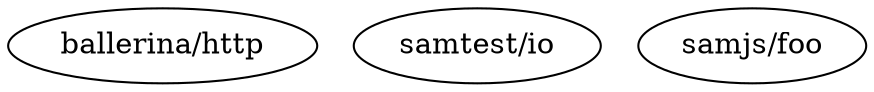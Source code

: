 digraph "samejs/app:0.1.0" {
    "ballerina/http"
    "samtest/io"
    "samjs/foo" [scope = "testOnly"]
}

